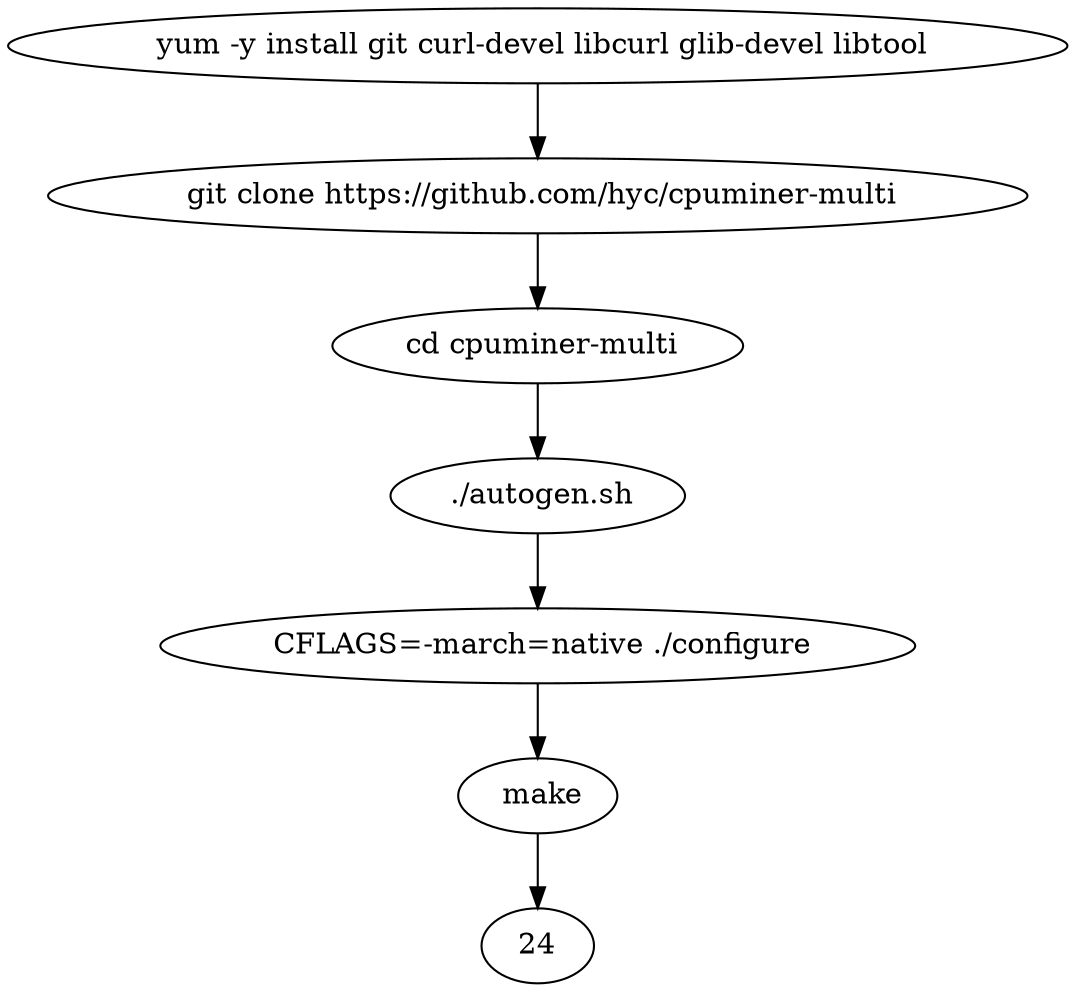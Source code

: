 digraph {
1 [label=" yum -y install git curl-devel libcurl glib-devel libtool"];
1 -> 10;
10 [label=" git clone https://github.com/hyc/cpuminer-multi"];
10 -> 14;
14 [label=" cd cpuminer-multi"];
14 -> 17;
17 [label=" ./autogen.sh"];
17 -> 19;
19 [label=" CFLAGS=-march=native ./configure"];
19 -> 22;
22 [label=" make"];
22 -> 24;
}
